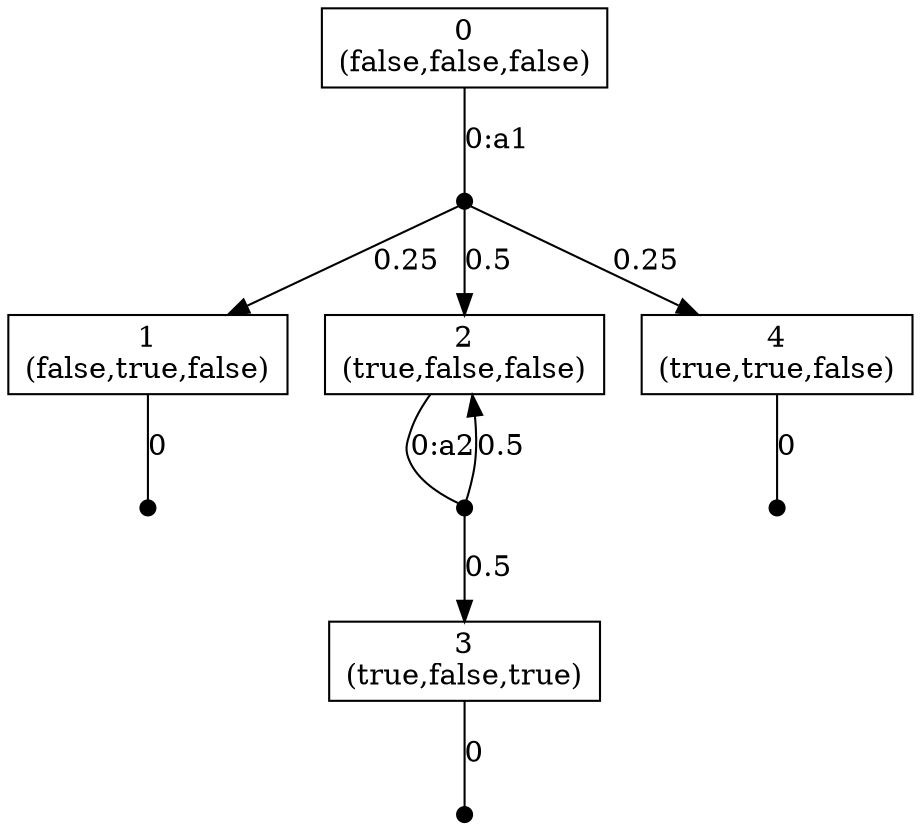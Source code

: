 digraph MDP {
node [label="",shape="box"];
0 [label="0\n(false,false,false)"];
0 -> n0_0  [label="0:a1",arrowhead="none"];
n0_0 [ shape=point,width=0.1,height=0.1,label="" ];
n0_0 -> 1  [label="0.25"];
n0_0 -> 2  [label="0.5"];
n0_0 -> 4  [label="0.25"];
1 [label="1\n(false,true,false)"];
1 -> n1_0  [label="0",arrowhead="none"];
n1_0 [ shape=point,width=0.1,height=0.1,label="" ];
2 [label="2\n(true,false,false)"];
2 -> n2_0  [label="0:a2",arrowhead="none"];
n2_0 [ shape=point,width=0.1,height=0.1,label="" ];
n2_0 -> 2  [label="0.5"];
n2_0 -> 3  [label="0.5"];
3 [label="3\n(true,false,true)"];
3 -> n3_0  [label="0",arrowhead="none"];
n3_0 [ shape=point,width=0.1,height=0.1,label="" ];
4 [label="4\n(true,true,false)"];
4 -> n4_0  [label="0",arrowhead="none"];
n4_0 [ shape=point,width=0.1,height=0.1,label="" ];
}
